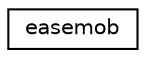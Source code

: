 digraph "Graphical Class Hierarchy"
{
  edge [fontname="Helvetica",fontsize="10",labelfontname="Helvetica",labelfontsize="10"];
  node [fontname="Helvetica",fontsize="10",shape=record];
  rankdir="LR";
  Node1 [label="easemob",height=0.2,width=0.4,color="black", fillcolor="white", style="filled",URL="$classeasemob.html"];
}
